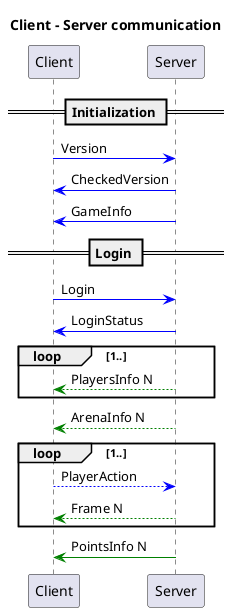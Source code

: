 @startuml

title Client - Server communication

participant Client
participant Server

== Initialization ==
Client -[#blue]> Server : Version
Client <[#blue]- Server : CheckedVersion
Client <[#blue]- Server : GameInfo

== Login ==
Client -[#blue]> Server : Login
Client <[#blue]- Server : LoginStatus

loop 1..
Client <-[#green]- Server : PlayersInfo N
end

Client <-[#green]- Server : ArenaInfo N

loop 1..
    Client -[#blue]-> Server : PlayerAction
    Client <-[#green]- Server : Frame N
end

Client <[#green]- Server : PointsInfo N

@enduml
